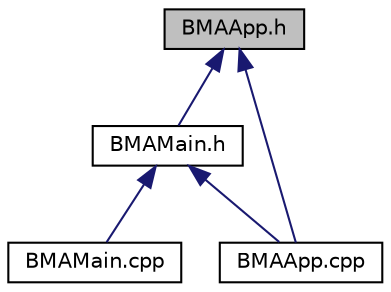digraph "BMAApp.h"
{
  edge [fontname="Helvetica",fontsize="10",labelfontname="Helvetica",labelfontsize="10"];
  node [fontname="Helvetica",fontsize="10",shape=record];
  Node1 [label="BMAApp.h",height=0.2,width=0.4,color="black", fillcolor="grey75", style="filled", fontcolor="black"];
  Node1 -> Node2 [dir="back",color="midnightblue",fontsize="10",style="solid"];
  Node2 [label="BMAMain.h",height=0.2,width=0.4,color="black", fillcolor="white", style="filled",URL="$_b_m_a_main_8h.html"];
  Node2 -> Node3 [dir="back",color="midnightblue",fontsize="10",style="solid"];
  Node3 [label="BMAMain.cpp",height=0.2,width=0.4,color="black", fillcolor="white", style="filled",URL="$_b_m_a_main_8cpp.html"];
  Node2 -> Node4 [dir="back",color="midnightblue",fontsize="10",style="solid"];
  Node4 [label="BMAApp.cpp",height=0.2,width=0.4,color="black", fillcolor="white", style="filled",URL="$_b_m_a_app_8cpp.html"];
  Node1 -> Node4 [dir="back",color="midnightblue",fontsize="10",style="solid"];
}
